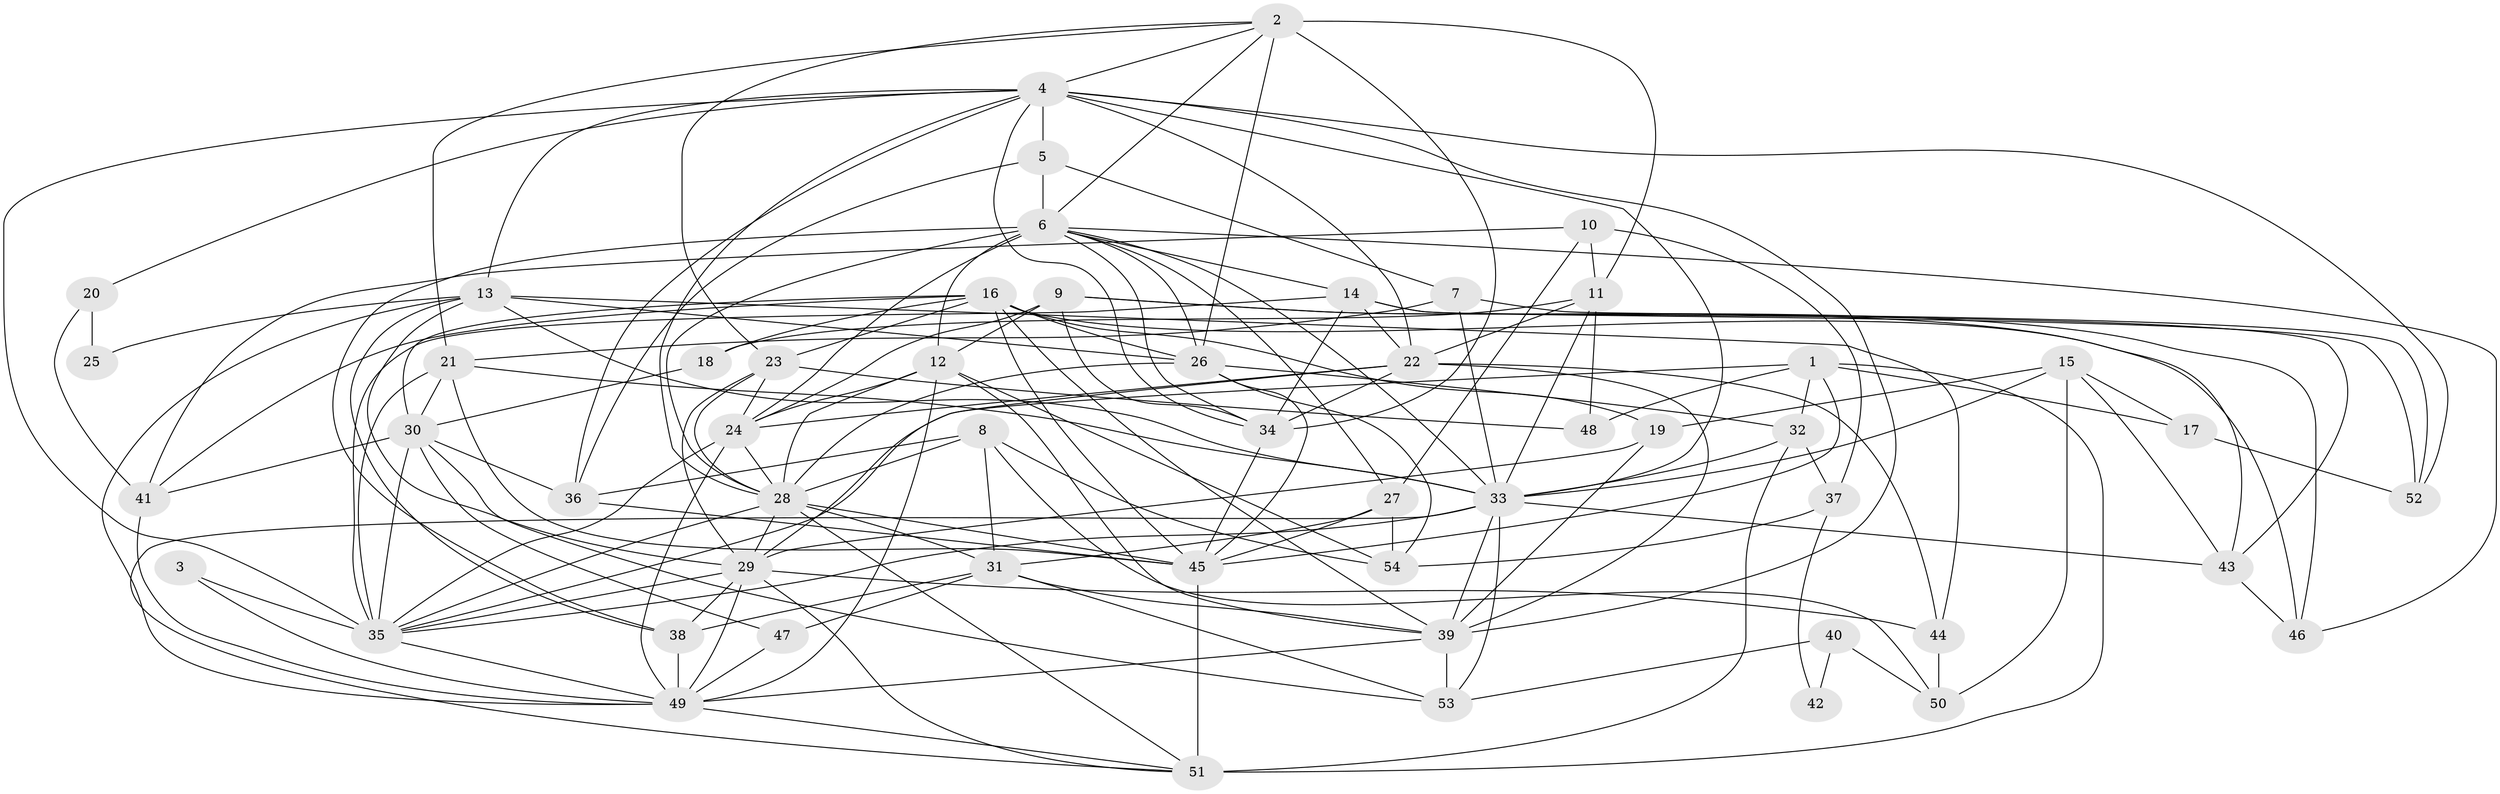 // original degree distribution, {2: 0.12030075187969924, 5: 0.21052631578947367, 7: 0.022556390977443608, 6: 0.06766917293233082, 4: 0.3308270676691729, 3: 0.24060150375939848, 13: 0.007518796992481203}
// Generated by graph-tools (version 1.1) at 2025/50/03/04/25 22:50:46]
// undirected, 54 vertices, 164 edges
graph export_dot {
  node [color=gray90,style=filled];
  1;
  2;
  3;
  4;
  5;
  6;
  7;
  8;
  9;
  10;
  11;
  12;
  13;
  14;
  15;
  16;
  17;
  18;
  19;
  20;
  21;
  22;
  23;
  24;
  25;
  26;
  27;
  28;
  29;
  30;
  31;
  32;
  33;
  34;
  35;
  36;
  37;
  38;
  39;
  40;
  41;
  42;
  43;
  44;
  45;
  46;
  47;
  48;
  49;
  50;
  51;
  52;
  53;
  54;
  1 -- 17 [weight=1.0];
  1 -- 32 [weight=1.0];
  1 -- 35 [weight=1.0];
  1 -- 45 [weight=1.0];
  1 -- 48 [weight=1.0];
  1 -- 51 [weight=1.0];
  2 -- 4 [weight=1.0];
  2 -- 6 [weight=1.0];
  2 -- 11 [weight=1.0];
  2 -- 21 [weight=2.0];
  2 -- 23 [weight=1.0];
  2 -- 26 [weight=1.0];
  2 -- 34 [weight=1.0];
  3 -- 35 [weight=1.0];
  3 -- 49 [weight=1.0];
  4 -- 5 [weight=1.0];
  4 -- 13 [weight=1.0];
  4 -- 20 [weight=1.0];
  4 -- 22 [weight=2.0];
  4 -- 28 [weight=1.0];
  4 -- 33 [weight=1.0];
  4 -- 34 [weight=1.0];
  4 -- 35 [weight=2.0];
  4 -- 36 [weight=1.0];
  4 -- 39 [weight=2.0];
  4 -- 52 [weight=1.0];
  5 -- 6 [weight=2.0];
  5 -- 7 [weight=1.0];
  5 -- 36 [weight=2.0];
  6 -- 12 [weight=3.0];
  6 -- 14 [weight=1.0];
  6 -- 24 [weight=1.0];
  6 -- 26 [weight=1.0];
  6 -- 27 [weight=1.0];
  6 -- 28 [weight=1.0];
  6 -- 33 [weight=1.0];
  6 -- 34 [weight=1.0];
  6 -- 38 [weight=1.0];
  6 -- 46 [weight=1.0];
  7 -- 21 [weight=2.0];
  7 -- 33 [weight=1.0];
  7 -- 52 [weight=1.0];
  8 -- 28 [weight=1.0];
  8 -- 31 [weight=1.0];
  8 -- 36 [weight=1.0];
  8 -- 50 [weight=1.0];
  8 -- 54 [weight=1.0];
  9 -- 12 [weight=1.0];
  9 -- 24 [weight=1.0];
  9 -- 34 [weight=1.0];
  9 -- 43 [weight=1.0];
  9 -- 46 [weight=1.0];
  10 -- 11 [weight=1.0];
  10 -- 27 [weight=1.0];
  10 -- 37 [weight=1.0];
  10 -- 41 [weight=1.0];
  11 -- 18 [weight=1.0];
  11 -- 22 [weight=1.0];
  11 -- 33 [weight=1.0];
  11 -- 48 [weight=1.0];
  12 -- 24 [weight=1.0];
  12 -- 28 [weight=1.0];
  12 -- 39 [weight=1.0];
  12 -- 49 [weight=1.0];
  12 -- 54 [weight=1.0];
  13 -- 25 [weight=1.0];
  13 -- 26 [weight=1.0];
  13 -- 29 [weight=1.0];
  13 -- 33 [weight=1.0];
  13 -- 38 [weight=1.0];
  13 -- 44 [weight=1.0];
  13 -- 49 [weight=1.0];
  14 -- 22 [weight=1.0];
  14 -- 34 [weight=2.0];
  14 -- 35 [weight=1.0];
  14 -- 43 [weight=1.0];
  14 -- 52 [weight=1.0];
  15 -- 17 [weight=1.0];
  15 -- 19 [weight=1.0];
  15 -- 33 [weight=1.0];
  15 -- 43 [weight=1.0];
  15 -- 50 [weight=2.0];
  16 -- 18 [weight=1.0];
  16 -- 19 [weight=2.0];
  16 -- 23 [weight=2.0];
  16 -- 26 [weight=1.0];
  16 -- 30 [weight=1.0];
  16 -- 39 [weight=1.0];
  16 -- 41 [weight=1.0];
  16 -- 45 [weight=1.0];
  16 -- 46 [weight=1.0];
  17 -- 52 [weight=1.0];
  18 -- 30 [weight=1.0];
  19 -- 29 [weight=1.0];
  19 -- 39 [weight=1.0];
  20 -- 25 [weight=1.0];
  20 -- 41 [weight=1.0];
  21 -- 30 [weight=2.0];
  21 -- 33 [weight=1.0];
  21 -- 35 [weight=1.0];
  21 -- 45 [weight=1.0];
  22 -- 24 [weight=1.0];
  22 -- 29 [weight=2.0];
  22 -- 34 [weight=2.0];
  22 -- 39 [weight=1.0];
  22 -- 44 [weight=1.0];
  23 -- 24 [weight=1.0];
  23 -- 28 [weight=1.0];
  23 -- 29 [weight=1.0];
  23 -- 48 [weight=1.0];
  24 -- 28 [weight=1.0];
  24 -- 35 [weight=1.0];
  24 -- 49 [weight=1.0];
  26 -- 28 [weight=3.0];
  26 -- 32 [weight=1.0];
  26 -- 45 [weight=2.0];
  26 -- 54 [weight=1.0];
  27 -- 31 [weight=1.0];
  27 -- 45 [weight=1.0];
  27 -- 54 [weight=1.0];
  28 -- 29 [weight=1.0];
  28 -- 31 [weight=1.0];
  28 -- 35 [weight=1.0];
  28 -- 45 [weight=1.0];
  28 -- 51 [weight=1.0];
  29 -- 35 [weight=1.0];
  29 -- 38 [weight=1.0];
  29 -- 44 [weight=1.0];
  29 -- 49 [weight=1.0];
  29 -- 51 [weight=1.0];
  30 -- 35 [weight=2.0];
  30 -- 36 [weight=1.0];
  30 -- 41 [weight=1.0];
  30 -- 47 [weight=1.0];
  30 -- 53 [weight=1.0];
  31 -- 38 [weight=1.0];
  31 -- 39 [weight=1.0];
  31 -- 47 [weight=1.0];
  31 -- 53 [weight=1.0];
  32 -- 33 [weight=1.0];
  32 -- 37 [weight=1.0];
  32 -- 51 [weight=3.0];
  33 -- 35 [weight=1.0];
  33 -- 39 [weight=1.0];
  33 -- 43 [weight=1.0];
  33 -- 51 [weight=1.0];
  33 -- 53 [weight=1.0];
  34 -- 45 [weight=1.0];
  35 -- 49 [weight=1.0];
  36 -- 45 [weight=1.0];
  37 -- 42 [weight=1.0];
  37 -- 54 [weight=1.0];
  38 -- 49 [weight=2.0];
  39 -- 49 [weight=1.0];
  39 -- 53 [weight=1.0];
  40 -- 42 [weight=1.0];
  40 -- 50 [weight=1.0];
  40 -- 53 [weight=1.0];
  41 -- 49 [weight=2.0];
  43 -- 46 [weight=1.0];
  44 -- 50 [weight=1.0];
  45 -- 51 [weight=1.0];
  47 -- 49 [weight=1.0];
  49 -- 51 [weight=1.0];
}
